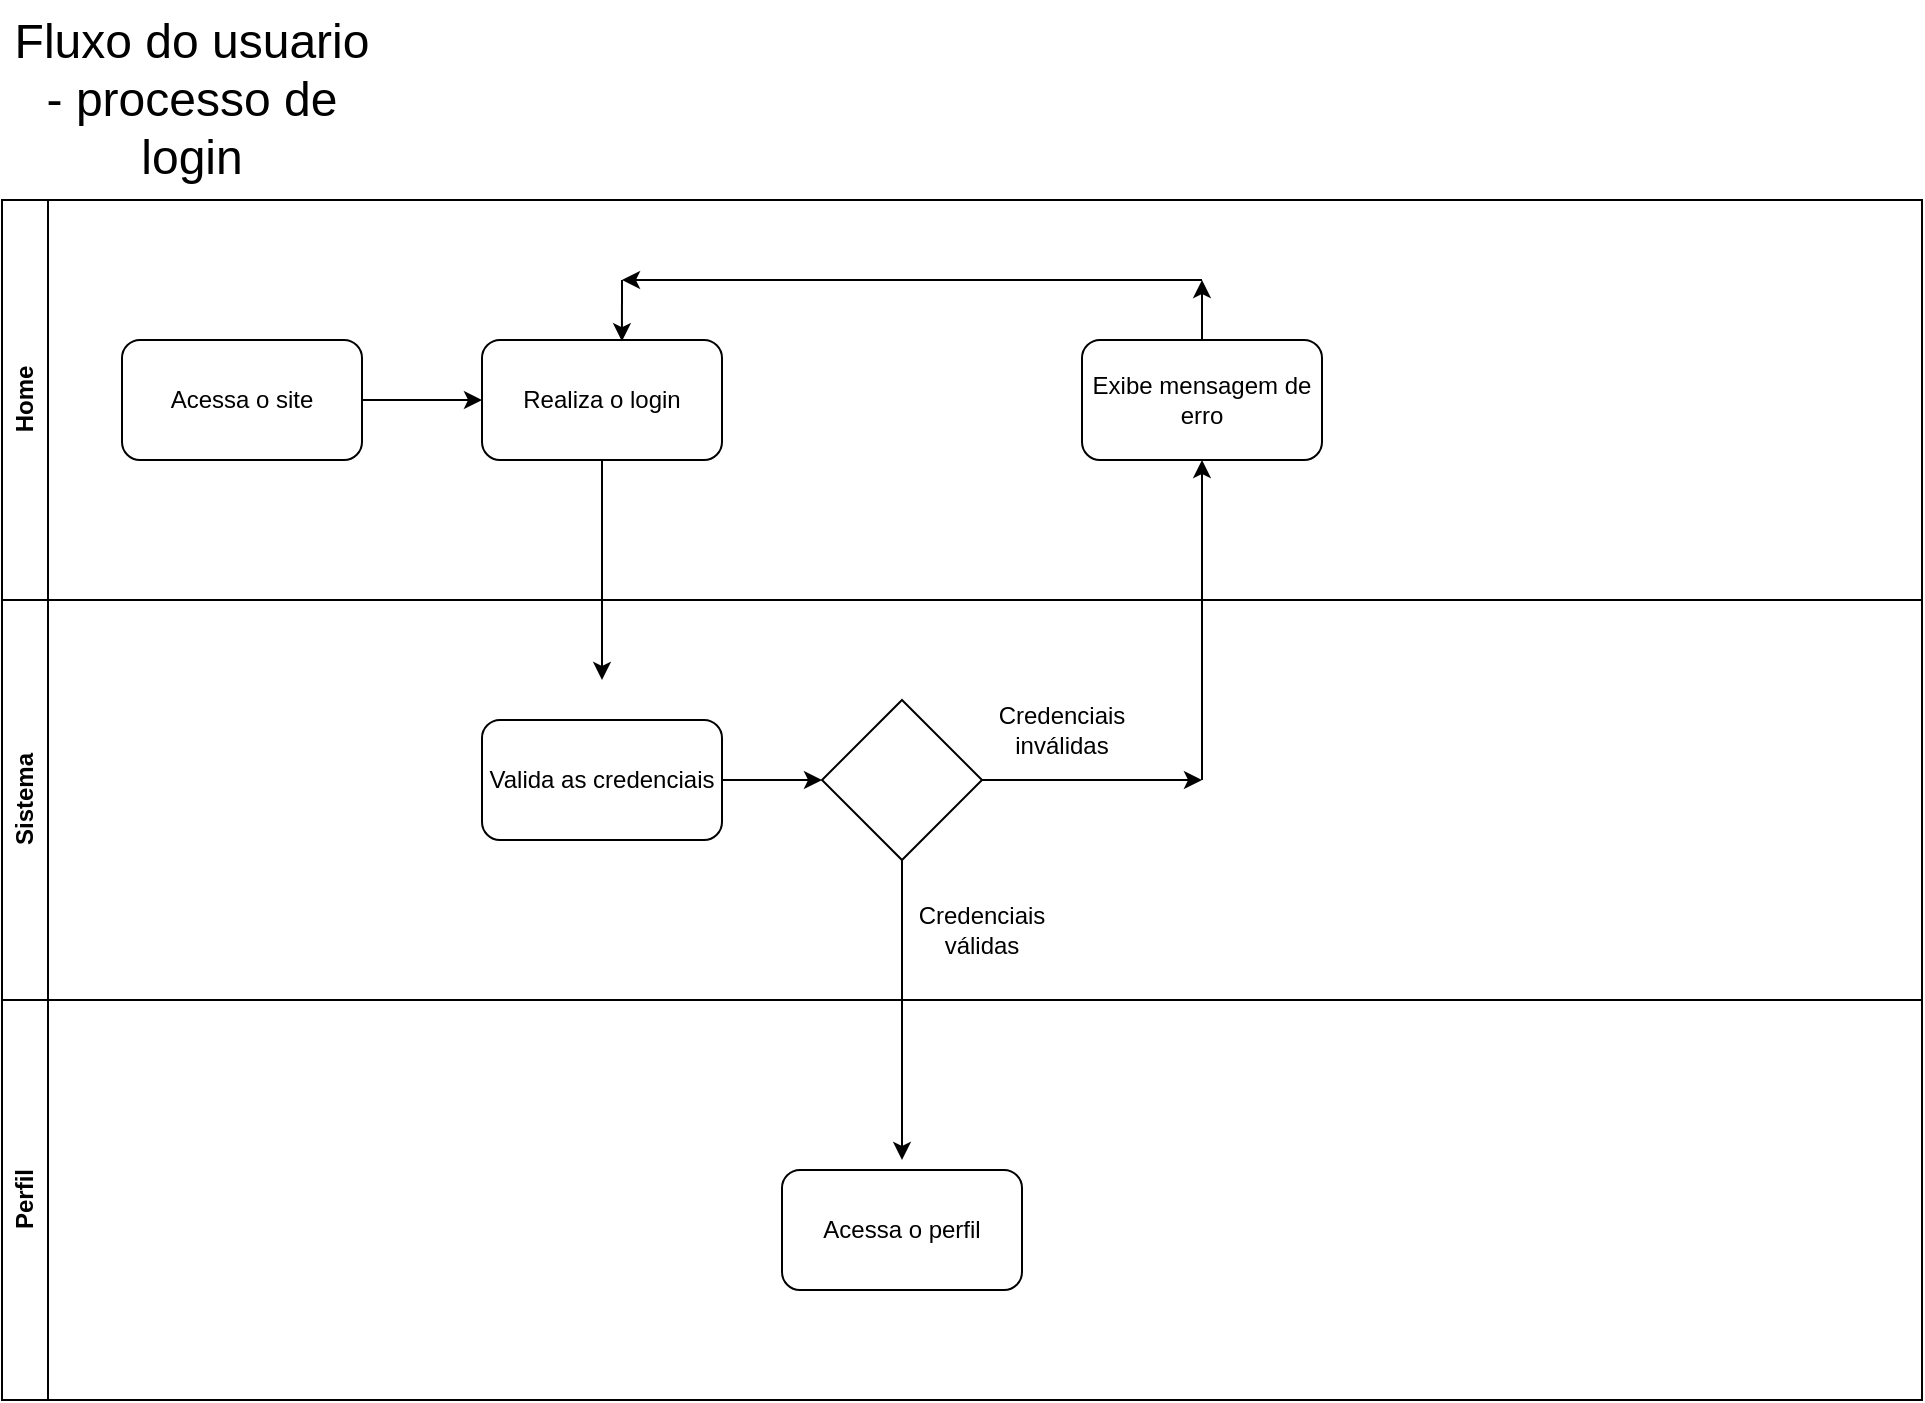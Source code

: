 <mxfile version="24.2.5" type="device">
  <diagram name="Página-1" id="Ck5LdreI7jKcAqPaRWeQ">
    <mxGraphModel dx="2227" dy="2358" grid="1" gridSize="10" guides="1" tooltips="1" connect="1" arrows="1" fold="1" page="1" pageScale="1" pageWidth="827" pageHeight="1169" math="0" shadow="0">
      <root>
        <mxCell id="0" />
        <mxCell id="1" parent="0" />
        <mxCell id="gpQwVP7LWy22VClzI1ZT-2" value="Home" style="swimlane;horizontal=0;whiteSpace=wrap;html=1;" vertex="1" parent="1">
          <mxGeometry x="40" y="40" width="960" height="200" as="geometry" />
        </mxCell>
        <mxCell id="gpQwVP7LWy22VClzI1ZT-5" value="Acessa o site" style="rounded=1;whiteSpace=wrap;html=1;" vertex="1" parent="gpQwVP7LWy22VClzI1ZT-2">
          <mxGeometry x="60" y="70" width="120" height="60" as="geometry" />
        </mxCell>
        <mxCell id="gpQwVP7LWy22VClzI1ZT-6" value="Realiza o login" style="rounded=1;whiteSpace=wrap;html=1;" vertex="1" parent="gpQwVP7LWy22VClzI1ZT-2">
          <mxGeometry x="240" y="70" width="120" height="60" as="geometry" />
        </mxCell>
        <mxCell id="gpQwVP7LWy22VClzI1ZT-7" value="" style="endArrow=classic;html=1;rounded=0;exitX=1;exitY=0.5;exitDx=0;exitDy=0;entryX=0;entryY=0.5;entryDx=0;entryDy=0;" edge="1" parent="gpQwVP7LWy22VClzI1ZT-2" source="gpQwVP7LWy22VClzI1ZT-5" target="gpQwVP7LWy22VClzI1ZT-6">
          <mxGeometry width="50" height="50" relative="1" as="geometry">
            <mxPoint x="350" y="190" as="sourcePoint" />
            <mxPoint x="400" y="140" as="targetPoint" />
          </mxGeometry>
        </mxCell>
        <mxCell id="gpQwVP7LWy22VClzI1ZT-19" value="Exibe mensagem de erro" style="rounded=1;whiteSpace=wrap;html=1;" vertex="1" parent="gpQwVP7LWy22VClzI1ZT-2">
          <mxGeometry x="540" y="70" width="120" height="60" as="geometry" />
        </mxCell>
        <mxCell id="gpQwVP7LWy22VClzI1ZT-3" value="Sistema" style="swimlane;horizontal=0;whiteSpace=wrap;html=1;" vertex="1" parent="1">
          <mxGeometry x="40" y="240" width="960" height="200" as="geometry" />
        </mxCell>
        <mxCell id="gpQwVP7LWy22VClzI1ZT-10" value="Valida as credenciais" style="rounded=1;whiteSpace=wrap;html=1;" vertex="1" parent="gpQwVP7LWy22VClzI1ZT-3">
          <mxGeometry x="240" y="60" width="120" height="60" as="geometry" />
        </mxCell>
        <mxCell id="gpQwVP7LWy22VClzI1ZT-11" value="" style="rhombus;whiteSpace=wrap;html=1;" vertex="1" parent="gpQwVP7LWy22VClzI1ZT-3">
          <mxGeometry x="410" y="50" width="80" height="80" as="geometry" />
        </mxCell>
        <mxCell id="gpQwVP7LWy22VClzI1ZT-12" value="" style="endArrow=classic;html=1;rounded=0;exitX=1;exitY=0.5;exitDx=0;exitDy=0;" edge="1" parent="gpQwVP7LWy22VClzI1ZT-3" source="gpQwVP7LWy22VClzI1ZT-10" target="gpQwVP7LWy22VClzI1ZT-11">
          <mxGeometry width="50" height="50" relative="1" as="geometry">
            <mxPoint x="400" y="280" as="sourcePoint" />
            <mxPoint x="450" y="230" as="targetPoint" />
          </mxGeometry>
        </mxCell>
        <mxCell id="gpQwVP7LWy22VClzI1ZT-15" value="Credenciais válidas" style="text;html=1;align=center;verticalAlign=middle;whiteSpace=wrap;rounded=0;" vertex="1" parent="gpQwVP7LWy22VClzI1ZT-3">
          <mxGeometry x="460" y="150" width="60" height="30" as="geometry" />
        </mxCell>
        <mxCell id="gpQwVP7LWy22VClzI1ZT-21" value="Credenciais inválidas" style="text;html=1;align=center;verticalAlign=middle;whiteSpace=wrap;rounded=0;" vertex="1" parent="gpQwVP7LWy22VClzI1ZT-3">
          <mxGeometry x="500" y="50" width="60" height="30" as="geometry" />
        </mxCell>
        <mxCell id="gpQwVP7LWy22VClzI1ZT-22" value="" style="endArrow=classic;html=1;rounded=0;exitX=0.5;exitY=0;exitDx=0;exitDy=0;" edge="1" parent="gpQwVP7LWy22VClzI1ZT-3" source="gpQwVP7LWy22VClzI1ZT-19">
          <mxGeometry width="50" height="50" relative="1" as="geometry">
            <mxPoint x="650" y="90" as="sourcePoint" />
            <mxPoint x="600" y="-160" as="targetPoint" />
          </mxGeometry>
        </mxCell>
        <mxCell id="gpQwVP7LWy22VClzI1ZT-23" value="" style="endArrow=classic;html=1;rounded=0;" edge="1" parent="gpQwVP7LWy22VClzI1ZT-3">
          <mxGeometry width="50" height="50" relative="1" as="geometry">
            <mxPoint x="600" y="-160" as="sourcePoint" />
            <mxPoint x="310" y="-160" as="targetPoint" />
          </mxGeometry>
        </mxCell>
        <mxCell id="gpQwVP7LWy22VClzI1ZT-4" value="Perfil" style="swimlane;horizontal=0;whiteSpace=wrap;html=1;" vertex="1" parent="1">
          <mxGeometry x="40" y="440" width="960" height="200" as="geometry" />
        </mxCell>
        <mxCell id="gpQwVP7LWy22VClzI1ZT-16" value="Acessa o perfil" style="rounded=1;whiteSpace=wrap;html=1;" vertex="1" parent="gpQwVP7LWy22VClzI1ZT-4">
          <mxGeometry x="390" y="85" width="120" height="60" as="geometry" />
        </mxCell>
        <mxCell id="gpQwVP7LWy22VClzI1ZT-8" value="" style="endArrow=classic;html=1;rounded=0;exitX=0.5;exitY=1;exitDx=0;exitDy=0;" edge="1" parent="1" source="gpQwVP7LWy22VClzI1ZT-6">
          <mxGeometry width="50" height="50" relative="1" as="geometry">
            <mxPoint x="390" y="280" as="sourcePoint" />
            <mxPoint x="340" y="280" as="targetPoint" />
          </mxGeometry>
        </mxCell>
        <mxCell id="gpQwVP7LWy22VClzI1ZT-13" value="" style="endArrow=classic;html=1;rounded=0;exitX=0.5;exitY=1;exitDx=0;exitDy=0;" edge="1" parent="1" source="gpQwVP7LWy22VClzI1ZT-11">
          <mxGeometry width="50" height="50" relative="1" as="geometry">
            <mxPoint x="670" y="360" as="sourcePoint" />
            <mxPoint x="490" y="520" as="targetPoint" />
          </mxGeometry>
        </mxCell>
        <mxCell id="gpQwVP7LWy22VClzI1ZT-14" value="" style="endArrow=classic;html=1;rounded=0;exitX=1;exitY=0.5;exitDx=0;exitDy=0;" edge="1" parent="1" source="gpQwVP7LWy22VClzI1ZT-11">
          <mxGeometry width="50" height="50" relative="1" as="geometry">
            <mxPoint x="670" y="360" as="sourcePoint" />
            <mxPoint x="640" y="330" as="targetPoint" />
          </mxGeometry>
        </mxCell>
        <mxCell id="gpQwVP7LWy22VClzI1ZT-17" value="&lt;font style=&quot;font-size: 24px;&quot;&gt;Fluxo do usuario - processo de login&lt;/font&gt;" style="text;html=1;align=center;verticalAlign=middle;whiteSpace=wrap;rounded=0;" vertex="1" parent="1">
          <mxGeometry x="40" y="-60" width="190" height="100" as="geometry" />
        </mxCell>
        <mxCell id="gpQwVP7LWy22VClzI1ZT-20" value="" style="endArrow=classic;html=1;rounded=0;entryX=0.5;entryY=1;entryDx=0;entryDy=0;" edge="1" parent="1" target="gpQwVP7LWy22VClzI1ZT-19">
          <mxGeometry width="50" height="50" relative="1" as="geometry">
            <mxPoint x="640" y="330" as="sourcePoint" />
            <mxPoint x="570" y="200" as="targetPoint" />
          </mxGeometry>
        </mxCell>
        <mxCell id="gpQwVP7LWy22VClzI1ZT-24" value="" style="endArrow=classic;html=1;rounded=0;entryX=0.583;entryY=0.01;entryDx=0;entryDy=0;entryPerimeter=0;" edge="1" parent="1" target="gpQwVP7LWy22VClzI1ZT-6">
          <mxGeometry width="50" height="50" relative="1" as="geometry">
            <mxPoint x="350" y="80" as="sourcePoint" />
            <mxPoint x="570" y="200" as="targetPoint" />
          </mxGeometry>
        </mxCell>
      </root>
    </mxGraphModel>
  </diagram>
</mxfile>
